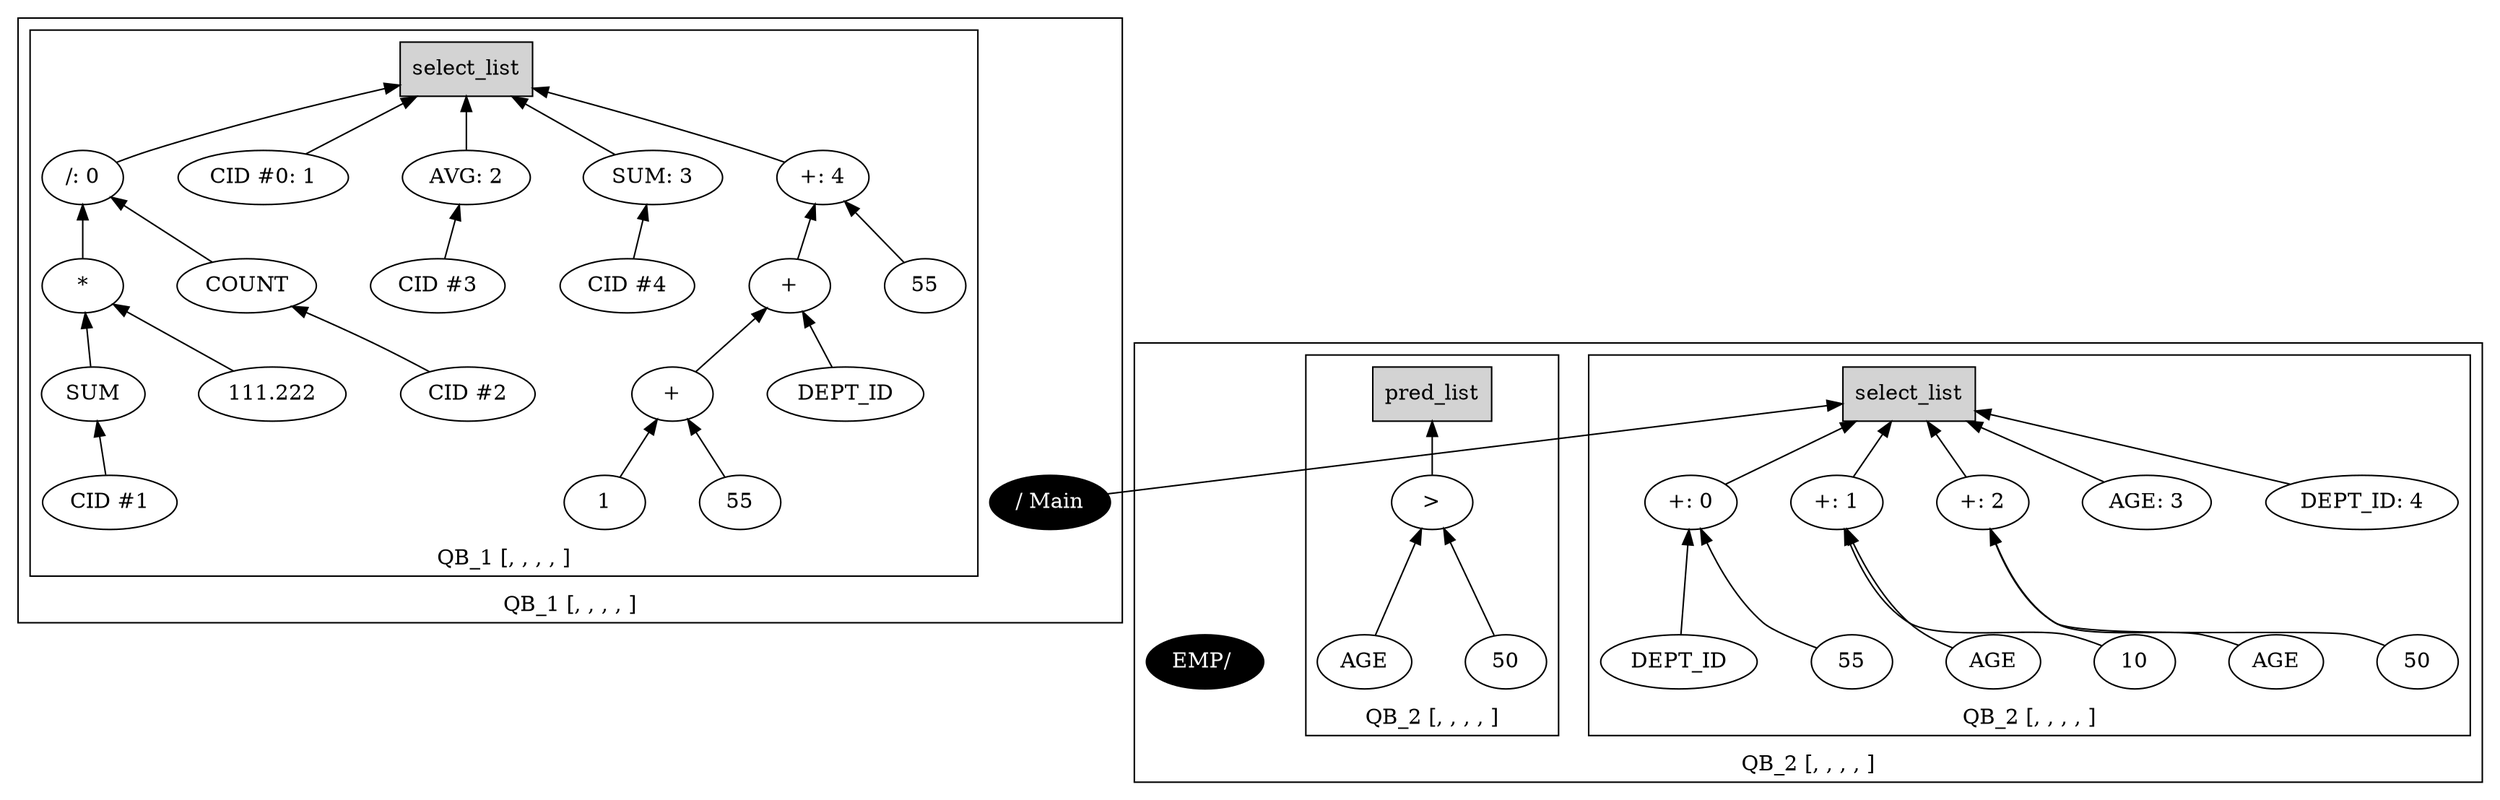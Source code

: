 digraph example1 {
    rankdir=BT;
    nodesep=0.5;
    ordering="in";
  subgraph cluster_QB_1 {
    label = "QB_1 [, , , , ]";
    "QB_1_selectlist"[label="select_list",shape=box,style=filled];
  subgraph cluster_select_listQB_1 {
    exprnodeNodeId11v1[label="/: 0"];
    exprnodeNodeId6v1 -> exprnodeNodeId11v1;
    exprnodeNodeId6v1[label="*"];
    exprnodeNodeId4v1 -> exprnodeNodeId6v1;
    exprnodeNodeId4v1[label="SUM"];
    exprnodeNodeId36v1 -> exprnodeNodeId4v1;
    exprnodeNodeId36v1[label="CID #1"];
    exprnodeNodeId5v1 -> exprnodeNodeId6v1;
    exprnodeNodeId5v1[label="111.222"];
    exprnodeNodeId10v1 -> exprnodeNodeId11v1;
    exprnodeNodeId10v1[label="COUNT"];
    exprnodeNodeId37v1 -> exprnodeNodeId10v1;
    exprnodeNodeId37v1[label="CID #2"];
    exprnodeNodeId11v1 -> "QB_1_selectlist";
    exprnodeNodeId38v1[label="CID #0: 1"];
    exprnodeNodeId38v1 -> "QB_1_selectlist";
    exprnodeNodeId16v1[label="AVG: 2"];
    exprnodeNodeId39v1 -> exprnodeNodeId16v1;
    exprnodeNodeId39v1[label="CID #3"];
    exprnodeNodeId16v1 -> "QB_1_selectlist";
    exprnodeNodeId18v1[label="SUM: 3"];
    exprnodeNodeId40v1 -> exprnodeNodeId18v1;
    exprnodeNodeId40v1[label="CID #4"];
    exprnodeNodeId18v1 -> "QB_1_selectlist";
    exprnodeNodeId25v1[label="+: 4"];
    exprnodeNodeId23v1 -> exprnodeNodeId25v1;
    exprnodeNodeId23v1[label="+"];
    exprnodeNodeId21v1 -> exprnodeNodeId23v1;
    exprnodeNodeId21v1[label="+"];
    exprnodeNodeId19v1 -> exprnodeNodeId21v1;
    exprnodeNodeId19v1[label="1"];
    exprnodeNodeId20v1 -> exprnodeNodeId21v1;
    exprnodeNodeId20v1[label="55"];
    exprnodeNodeId22v1 -> exprnodeNodeId23v1;
    exprnodeNodeId22v1[label="DEPT_ID"];
    exprnodeNodeId24v1 -> exprnodeNodeId25v1;
    exprnodeNodeId24v1[label="55"];
    exprnodeNodeId25v1 -> "QB_1_selectlist";
}
    "QUN_3"[label="/ Main", fillcolor=black, fontcolor=white, style=filled]
}
    "QUN_3" -> "QB_2_selectlist";
  subgraph cluster_QB_2 {
    label = "QB_2 [, , , , ]";
    "QB_2_selectlist"[label="select_list",shape=box,style=filled];
  subgraph cluster_select_listQB_2 {
    exprnodeNodeId31v1[label="+: 0"];
    exprnodeNodeId29v1 -> exprnodeNodeId31v1;
    exprnodeNodeId29v1[label="DEPT_ID"];
    exprnodeNodeId30v1 -> exprnodeNodeId31v1;
    exprnodeNodeId30v1[label="55"];
    exprnodeNodeId31v1 -> "QB_2_selectlist";
    exprnodeNodeId3v1[label="+: 1"];
    exprnodeNodeId1v1 -> exprnodeNodeId3v1;
    exprnodeNodeId1v1[label="AGE"];
    exprnodeNodeId2v1 -> exprnodeNodeId3v1;
    exprnodeNodeId2v1[label="10"];
    exprnodeNodeId3v1 -> "QB_2_selectlist";
    exprnodeNodeId9v1[label="+: 2"];
    exprnodeNodeId7v1 -> exprnodeNodeId9v1;
    exprnodeNodeId7v1[label="AGE"];
    exprnodeNodeId8v1 -> exprnodeNodeId9v1;
    exprnodeNodeId8v1[label="50"];
    exprnodeNodeId9v1 -> "QB_2_selectlist";
    exprnodeNodeId15v1[label="AGE: 3"];
    exprnodeNodeId15v1 -> "QB_2_selectlist";
    exprnodeNodeId17v1[label="DEPT_ID: 4"];
    exprnodeNodeId17v1 -> "QB_2_selectlist";
}
    "QUN_0"[label="EMP/ ", fillcolor=black, fontcolor=white, style=filled]
  subgraph cluster_pred_listQB_2 {
    exprnodeNodeId28v1[label=">"];
    exprnodeNodeId26v1 -> exprnodeNodeId28v1;
    exprnodeNodeId26v1[label="AGE"];
    exprnodeNodeId27v1 -> exprnodeNodeId28v1;
    exprnodeNodeId27v1[label="50"];
    exprnodeNodeId28v1 -> QB_2_pred_list;
    "QB_2_pred_list"[label="pred_list",shape=box,style=filled];
}
}
}

